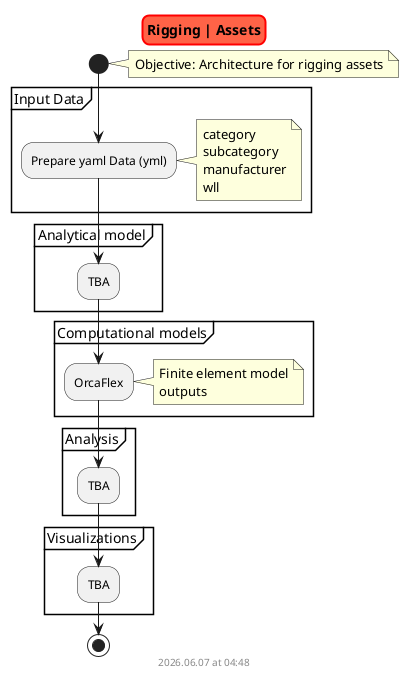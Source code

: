 @startuml rigging_assets
skinparam titleBorderRoundCorner 15
skinparam titleBorderThickness 2
skinparam titleBorderColor red
skinparam titleBackgroundColor Tomato

title Rigging | Assets

start

    note right
        Objective: Architecture for rigging assets
    end note

    partition "Input Data" {

        :Prepare yaml Data (yml);
            note right
                category
                subcategory
                manufacturer
                wll
            end note

    }

    partition "Analytical model" {
        :TBA;

    }

    partition "Computational models" {
        :OrcaFlex;
            note right
                Finite element model
                outputs
            end note
    }

    partition "Analysis" {
        :TBA;
    }

    partition "Visualizations" {
        :TBA;
    }

stop

footer
%date("yyyy.MM.dd' at 'HH:mm")
%filename()
end footer

@enduml
